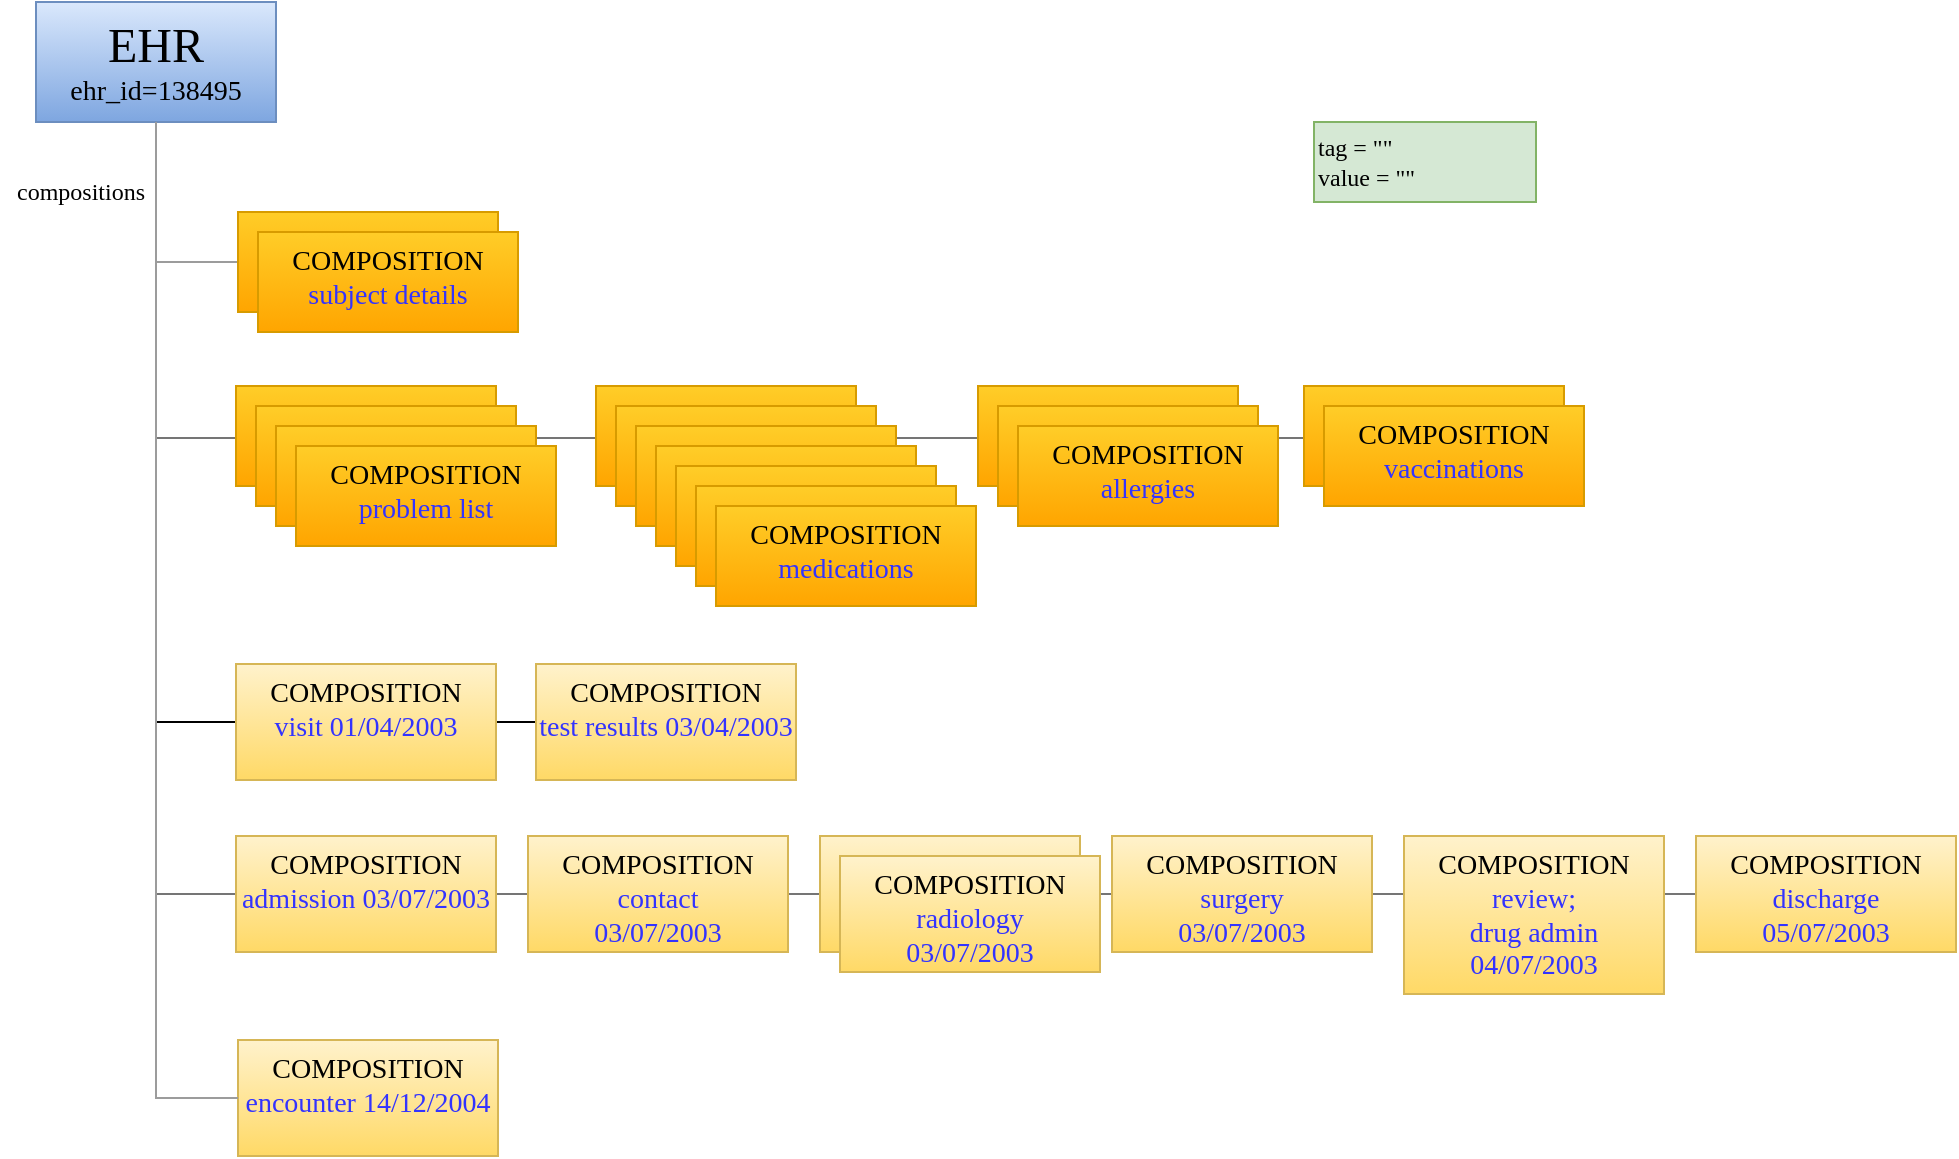 <mxfile version="12.6.5" type="device"><diagram id="qM1Hs8P01nw5Msz6h88f" name="Page-1"><mxGraphModel dx="1368" dy="816" grid="1" gridSize="10" guides="1" tooltips="1" connect="1" arrows="1" fold="1" page="1" pageScale="1" pageWidth="1169" pageHeight="827" math="0" shadow="0"><root><mxCell id="0"/><mxCell id="1" parent="0"/><mxCell id="i4ppfr9qSJewikb62US8-40" style="edgeStyle=orthogonalEdgeStyle;rounded=0;orthogonalLoop=1;jettySize=auto;html=1;exitX=0.5;exitY=1;exitDx=0;exitDy=0;entryX=0;entryY=0.5;entryDx=0;entryDy=0;endArrow=none;endFill=0;fontSize=12;strokeColor=#757575;" parent="1" source="fdILV5dKdMBhFhE3XUEr-2" target="i4ppfr9qSJewikb62US8-38" edge="1"><mxGeometry relative="1" as="geometry"><mxPoint x="110" y="102" as="sourcePoint"/><mxPoint x="130" y="391" as="targetPoint"/><Array as="points"><mxPoint x="100" y="478"/></Array></mxGeometry></mxCell><mxCell id="fdILV5dKdMBhFhE3XUEr-265" style="edgeStyle=orthogonalEdgeStyle;rounded=0;orthogonalLoop=1;jettySize=auto;html=1;exitX=0.5;exitY=1;exitDx=0;exitDy=0;entryX=0;entryY=0.5;entryDx=0;entryDy=0;endArrow=none;endFill=0;fontSize=12;strokeColor=#757575;" parent="1" source="fdILV5dKdMBhFhE3XUEr-2" target="i4ppfr9qSJewikb62US8-10" edge="1"><mxGeometry relative="1" as="geometry"><mxPoint x="190" y="110" as="sourcePoint"/><mxPoint x="885" y="282" as="targetPoint"/><Array as="points"><mxPoint x="100" y="250"/></Array></mxGeometry></mxCell><mxCell id="i4ppfr9qSJewikb62US8-10" value="COMPOSITION&lt;br&gt;&lt;font color=&quot;#3333ff&quot;&gt;vaccinations&lt;/font&gt;" style="rounded=0;whiteSpace=wrap;html=1;fontSize=14;fillColor=#ffcd28;strokeColor=#d79b00;verticalAlign=top;gradientColor=#ffa500;" parent="1" vertex="1"><mxGeometry x="674" y="224" width="130" height="50" as="geometry"/></mxCell><mxCell id="i4ppfr9qSJewikb62US8-8" value="COMPOSITION&lt;br&gt;&lt;font color=&quot;#3333ff&quot;&gt;allergies&lt;/font&gt;" style="rounded=0;whiteSpace=wrap;html=1;fontSize=14;fillColor=#ffcd28;strokeColor=#d79b00;verticalAlign=top;gradientColor=#ffa500;" parent="1" vertex="1"><mxGeometry x="511" y="224" width="130" height="50" as="geometry"/></mxCell><mxCell id="fdILV5dKdMBhFhE3XUEr-262" style="edgeStyle=orthogonalEdgeStyle;rounded=0;orthogonalLoop=1;jettySize=auto;html=1;exitX=0.5;exitY=1;exitDx=0;exitDy=0;entryX=0;entryY=0.5;entryDx=0;entryDy=0;endArrow=none;endFill=0;fontSize=12;strokeColor=#9C9C9C;" parent="1" source="fdILV5dKdMBhFhE3XUEr-2" target="fdILV5dKdMBhFhE3XUEr-164" edge="1"><mxGeometry relative="1" as="geometry"><Array as="points"><mxPoint x="100" y="162"/></Array></mxGeometry></mxCell><mxCell id="fdILV5dKdMBhFhE3XUEr-2" value="&lt;font style=&quot;font-size: 24px&quot;&gt;EHR&lt;/font&gt;&lt;br style=&quot;font-size: 14px&quot;&gt;ehr_id=138495" style="rounded=0;whiteSpace=wrap;html=1;fontSize=14;fillColor=#dae8fc;strokeColor=#6c8ebf;gradientColor=#7ea6e0;fontFamily=Tahoma;" parent="1" vertex="1"><mxGeometry x="40" y="32" width="120" height="60" as="geometry"/></mxCell><mxCell id="fdILV5dKdMBhFhE3XUEr-264" style="edgeStyle=orthogonalEdgeStyle;rounded=0;orthogonalLoop=1;jettySize=auto;html=1;exitX=0.5;exitY=1;exitDx=0;exitDy=0;entryX=0;entryY=0.5;entryDx=0;entryDy=0;endArrow=none;endFill=0;fontSize=12;" parent="1" source="fdILV5dKdMBhFhE3XUEr-2" target="i4ppfr9qSJewikb62US8-31" edge="1"><mxGeometry relative="1" as="geometry"><mxPoint x="220" y="110" as="sourcePoint"/><mxPoint x="696" y="281" as="targetPoint"/><Array as="points"><mxPoint x="100" y="392"/></Array></mxGeometry></mxCell><mxCell id="i4ppfr9qSJewikb62US8-3" value="" style="group" parent="1" vertex="1" connectable="0"><mxGeometry x="140" y="224" width="130" height="120" as="geometry"/></mxCell><mxCell id="i4ppfr9qSJewikb62US8-4" value="COMPOSITION&lt;br&gt;&lt;font color=&quot;#3333ff&quot;&gt;problem list&lt;/font&gt;" style="rounded=0;whiteSpace=wrap;html=1;fontSize=14;fillColor=#ffcd28;strokeColor=#d79b00;verticalAlign=top;gradientColor=#ffa500;" parent="i4ppfr9qSJewikb62US8-3" vertex="1"><mxGeometry width="130" height="50" as="geometry"/></mxCell><mxCell id="i4ppfr9qSJewikb62US8-5" value="" style="group" parent="1" vertex="1" connectable="0"><mxGeometry x="290" y="224" width="130" height="120" as="geometry"/></mxCell><mxCell id="i4ppfr9qSJewikb62US8-6" value="COMPOSITION&lt;br&gt;&lt;font color=&quot;#3333ff&quot;&gt;medications&lt;/font&gt;" style="rounded=0;whiteSpace=wrap;html=1;fontSize=14;fillColor=#ffcd28;strokeColor=#d79b00;verticalAlign=top;gradientColor=#ffa500;" parent="i4ppfr9qSJewikb62US8-5" vertex="1"><mxGeometry x="30" width="130" height="50" as="geometry"/></mxCell><mxCell id="i4ppfr9qSJewikb62US8-17" value="COMPOSITION&lt;br&gt;&lt;font color=&quot;#3333ff&quot;&gt;medications&lt;/font&gt;" style="rounded=0;whiteSpace=wrap;html=1;fontSize=14;fillColor=#ffcd28;strokeColor=#d79b00;verticalAlign=top;gradientColor=#ffa500;" parent="1" vertex="1"><mxGeometry x="330" y="234" width="130" height="50" as="geometry"/></mxCell><mxCell id="i4ppfr9qSJewikb62US8-18" value="COMPOSITION&lt;br&gt;&lt;font color=&quot;#3333ff&quot;&gt;medications&lt;/font&gt;" style="rounded=0;whiteSpace=wrap;html=1;fontSize=14;fillColor=#ffcd28;strokeColor=#d79b00;verticalAlign=top;gradientColor=#ffa500;" parent="1" vertex="1"><mxGeometry x="340" y="244" width="130" height="50" as="geometry"/></mxCell><mxCell id="i4ppfr9qSJewikb62US8-19" value="COMPOSITION&lt;br&gt;&lt;font color=&quot;#3333ff&quot;&gt;medications&lt;/font&gt;" style="rounded=0;whiteSpace=wrap;html=1;fontSize=14;fillColor=#ffcd28;strokeColor=#d79b00;verticalAlign=top;gradientColor=#ffa500;" parent="1" vertex="1"><mxGeometry x="350" y="254" width="130" height="50" as="geometry"/></mxCell><mxCell id="i4ppfr9qSJewikb62US8-20" value="COMPOSITION&lt;br&gt;&lt;font color=&quot;#3333ff&quot;&gt;medications&lt;/font&gt;" style="rounded=0;whiteSpace=wrap;html=1;fontSize=14;fillColor=#ffcd28;strokeColor=#d79b00;verticalAlign=top;gradientColor=#ffa500;" parent="1" vertex="1"><mxGeometry x="360" y="264" width="130" height="50" as="geometry"/></mxCell><mxCell id="i4ppfr9qSJewikb62US8-21" value="COMPOSITION&lt;br&gt;&lt;font color=&quot;#3333ff&quot;&gt;medications&lt;/font&gt;" style="rounded=0;whiteSpace=wrap;html=1;fontSize=14;fillColor=#ffcd28;strokeColor=#d79b00;verticalAlign=top;gradientColor=#ffa500;" parent="1" vertex="1"><mxGeometry x="370" y="274" width="130" height="50" as="geometry"/></mxCell><mxCell id="i4ppfr9qSJewikb62US8-22" value="COMPOSITION&lt;br&gt;&lt;font color=&quot;#3333ff&quot;&gt;medications&lt;/font&gt;" style="rounded=0;whiteSpace=wrap;html=1;fontSize=14;fillColor=#ffcd28;strokeColor=#d79b00;verticalAlign=top;gradientColor=#ffa500;fontFamily=Tahoma;" parent="1" vertex="1"><mxGeometry x="380" y="284" width="130" height="50" as="geometry"/></mxCell><mxCell id="i4ppfr9qSJewikb62US8-23" value="COMPOSITION&lt;br&gt;&lt;font color=&quot;#3333ff&quot;&gt;allergies&lt;/font&gt;" style="rounded=0;whiteSpace=wrap;html=1;fontSize=14;fillColor=#ffcd28;strokeColor=#d79b00;verticalAlign=top;gradientColor=#ffa500;" parent="1" vertex="1"><mxGeometry x="521" y="234" width="130" height="50" as="geometry"/></mxCell><mxCell id="i4ppfr9qSJewikb62US8-24" value="COMPOSITION&lt;br&gt;&lt;font color=&quot;#3333ff&quot;&gt;allergies&lt;/font&gt;" style="rounded=0;whiteSpace=wrap;html=1;fontSize=14;fillColor=#ffcd28;strokeColor=#d79b00;verticalAlign=top;gradientColor=#ffa500;fontFamily=Tahoma;" parent="1" vertex="1"><mxGeometry x="531" y="244" width="130" height="50" as="geometry"/></mxCell><mxCell id="i4ppfr9qSJewikb62US8-25" value="COMPOSITION&lt;br&gt;&lt;font color=&quot;#3333ff&quot;&gt;vaccinations&lt;/font&gt;" style="rounded=0;whiteSpace=wrap;html=1;fontSize=14;fillColor=#ffcd28;strokeColor=#d79b00;verticalAlign=top;gradientColor=#ffa500;fontFamily=Tahoma;" parent="1" vertex="1"><mxGeometry x="684" y="234" width="130" height="50" as="geometry"/></mxCell><mxCell id="fdILV5dKdMBhFhE3XUEr-164" value="COMPOSITION&lt;br&gt;&lt;font color=&quot;#3333ff&quot;&gt;subject details&lt;/font&gt;" style="rounded=0;whiteSpace=wrap;html=1;fontSize=14;fillColor=#ffcd28;strokeColor=#d79b00;verticalAlign=top;gradientColor=#ffa500;" parent="1" vertex="1"><mxGeometry x="141" y="137" width="130" height="50" as="geometry"/></mxCell><mxCell id="i4ppfr9qSJewikb62US8-27" value="COMPOSITION&lt;br&gt;&lt;font color=&quot;#3333ff&quot;&gt;subject details&lt;/font&gt;" style="rounded=0;whiteSpace=wrap;html=1;fontSize=14;fillColor=#ffcd28;strokeColor=#d79b00;verticalAlign=top;gradientColor=#ffa500;fontFamily=Tahoma;" parent="1" vertex="1"><mxGeometry x="151" y="147" width="130" height="50" as="geometry"/></mxCell><mxCell id="i4ppfr9qSJewikb62US8-12" value="COMPOSITION&lt;br&gt;&lt;font color=&quot;#3333ff&quot;&gt;problem list&lt;/font&gt;" style="rounded=0;whiteSpace=wrap;html=1;fontSize=14;fillColor=#ffcd28;strokeColor=#d79b00;verticalAlign=top;gradientColor=#ffa500;" parent="1" vertex="1"><mxGeometry x="150" y="234" width="130" height="50" as="geometry"/></mxCell><mxCell id="i4ppfr9qSJewikb62US8-14" value="COMPOSITION&lt;br&gt;&lt;font color=&quot;#3333ff&quot;&gt;problem list&lt;/font&gt;" style="rounded=0;whiteSpace=wrap;html=1;fontSize=14;fillColor=#ffcd28;strokeColor=#d79b00;verticalAlign=top;gradientColor=#ffa500;" parent="1" vertex="1"><mxGeometry x="160" y="244" width="130" height="50" as="geometry"/></mxCell><mxCell id="i4ppfr9qSJewikb62US8-16" value="COMPOSITION&lt;br&gt;&lt;font color=&quot;#3333ff&quot;&gt;problem list&lt;/font&gt;" style="rounded=0;whiteSpace=wrap;html=1;fontSize=14;fillColor=#ffcd28;strokeColor=#d79b00;verticalAlign=top;gradientColor=#ffa500;fontFamily=Tahoma;" parent="1" vertex="1"><mxGeometry x="170" y="254" width="130" height="50" as="geometry"/></mxCell><mxCell id="i4ppfr9qSJewikb62US8-29" value="COMPOSITION&lt;br&gt;&lt;font color=&quot;#3333ff&quot;&gt;visit 01/04/2003&lt;/font&gt;" style="rounded=0;whiteSpace=wrap;html=1;fontSize=14;fillColor=#fff2cc;strokeColor=#d6b656;verticalAlign=top;gradientColor=#ffd966;fontFamily=Tahoma;" parent="1" vertex="1"><mxGeometry x="140" y="363" width="130" height="58" as="geometry"/></mxCell><mxCell id="i4ppfr9qSJewikb62US8-31" value="COMPOSITION&lt;br&gt;&lt;font color=&quot;#3333ff&quot;&gt;test results 03/04/2003&lt;/font&gt;" style="rounded=0;whiteSpace=wrap;html=1;fontSize=14;fillColor=#fff2cc;strokeColor=#d6b656;verticalAlign=top;gradientColor=#ffd966;fontFamily=Tahoma;" parent="1" vertex="1"><mxGeometry x="290" y="363" width="130" height="58" as="geometry"/></mxCell><mxCell id="i4ppfr9qSJewikb62US8-32" value="COMPOSITION&lt;br&gt;&lt;font color=&quot;#3333ff&quot;&gt;admission 03/07/2003&lt;/font&gt;" style="rounded=0;whiteSpace=wrap;html=1;fontSize=14;fillColor=#fff2cc;strokeColor=#d6b656;verticalAlign=top;gradientColor=#ffd966;fontFamily=Tahoma;" parent="1" vertex="1"><mxGeometry x="140" y="449" width="130" height="58" as="geometry"/></mxCell><mxCell id="i4ppfr9qSJewikb62US8-33" value="COMPOSITION&lt;br&gt;&lt;font color=&quot;#3333ff&quot;&gt;contact&lt;br&gt;03/07/2003&lt;/font&gt;" style="rounded=0;whiteSpace=wrap;html=1;fontSize=14;fillColor=#fff2cc;strokeColor=#d6b656;verticalAlign=top;gradientColor=#ffd966;fontFamily=Tahoma;" parent="1" vertex="1"><mxGeometry x="286" y="449" width="130" height="58" as="geometry"/></mxCell><mxCell id="i4ppfr9qSJewikb62US8-34" value="COMPOSITION&lt;br&gt;&lt;font color=&quot;#3333ff&quot;&gt;radiology&lt;br&gt;03/07/2003&lt;/font&gt;" style="rounded=0;whiteSpace=wrap;html=1;fontSize=14;fillColor=#fff2cc;strokeColor=#d6b656;verticalAlign=top;gradientColor=#ffd966;" parent="1" vertex="1"><mxGeometry x="432" y="449" width="130" height="58" as="geometry"/></mxCell><mxCell id="i4ppfr9qSJewikb62US8-35" value="COMPOSITION&lt;br&gt;&lt;font color=&quot;#3333ff&quot;&gt;surgery&lt;br&gt;03/07/2003&lt;/font&gt;" style="rounded=0;whiteSpace=wrap;html=1;fontSize=14;fillColor=#fff2cc;strokeColor=#d6b656;verticalAlign=top;gradientColor=#ffd966;fontFamily=Tahoma;" parent="1" vertex="1"><mxGeometry x="578" y="449" width="130" height="58" as="geometry"/></mxCell><mxCell id="i4ppfr9qSJewikb62US8-36" value="COMPOSITION&lt;br&gt;&lt;font color=&quot;#3333ff&quot;&gt;review;&lt;br&gt;drug admin&lt;br&gt;04/07/2003&lt;/font&gt;" style="rounded=0;whiteSpace=wrap;html=1;fontSize=14;fillColor=#fff2cc;strokeColor=#d6b656;verticalAlign=top;gradientColor=#ffd966;fontFamily=Tahoma;" parent="1" vertex="1"><mxGeometry x="724" y="449" width="130" height="79" as="geometry"/></mxCell><mxCell id="i4ppfr9qSJewikb62US8-38" value="COMPOSITION&lt;br&gt;&lt;font color=&quot;#3333ff&quot;&gt;discharge&lt;br&gt;05/07/2003&lt;/font&gt;" style="rounded=0;whiteSpace=wrap;html=1;fontSize=14;fillColor=#fff2cc;strokeColor=#d6b656;verticalAlign=top;gradientColor=#ffd966;fontFamily=Tahoma;" parent="1" vertex="1"><mxGeometry x="870" y="449" width="130" height="58" as="geometry"/></mxCell><mxCell id="i4ppfr9qSJewikb62US8-39" value="COMPOSITION&lt;br&gt;&lt;font color=&quot;#3333ff&quot;&gt;encounter 14/12/2004&lt;/font&gt;" style="rounded=0;whiteSpace=wrap;html=1;fontSize=14;fillColor=#fff2cc;strokeColor=#d6b656;verticalAlign=top;gradientColor=#ffd966;fontFamily=Tahoma;" parent="1" vertex="1"><mxGeometry x="141" y="551" width="130" height="58" as="geometry"/></mxCell><mxCell id="i4ppfr9qSJewikb62US8-41" style="edgeStyle=orthogonalEdgeStyle;rounded=0;orthogonalLoop=1;jettySize=auto;html=1;entryX=0;entryY=0.5;entryDx=0;entryDy=0;endArrow=none;endFill=0;fontSize=12;exitX=0.5;exitY=1;exitDx=0;exitDy=0;strokeColor=#9C9C9C;" parent="1" source="fdILV5dKdMBhFhE3XUEr-2" target="i4ppfr9qSJewikb62US8-39" edge="1"><mxGeometry relative="1" as="geometry"><mxPoint x="140" y="102" as="sourcePoint"/><mxPoint x="130" y="609" as="targetPoint"/><Array as="points"><mxPoint x="100" y="580"/></Array></mxGeometry></mxCell><mxCell id="i4ppfr9qSJewikb62US8-42" value="COMPOSITION&lt;br&gt;&lt;font color=&quot;#3333ff&quot;&gt;radiology&lt;br&gt;03/07/2003&lt;/font&gt;" style="rounded=0;whiteSpace=wrap;html=1;fontSize=14;fillColor=#fff2cc;strokeColor=#d6b656;verticalAlign=top;gradientColor=#ffd966;fontFamily=Tahoma;" parent="1" vertex="1"><mxGeometry x="442" y="459" width="130" height="58" as="geometry"/></mxCell><mxCell id="jacssAds1hRFD_lDKbdh-2" value="compositions" style="text;html=1;align=center;verticalAlign=middle;resizable=0;points=[];autosize=1;fontFamily=Tahoma;" parent="1" vertex="1"><mxGeometry x="22" y="117" width="80" height="20" as="geometry"/></mxCell><mxCell id="1DzL5e_Au9qRNlIgfq2G-1" value="&lt;div style=&quot;&quot;&gt;&lt;span&gt;tag = &quot;&quot;&lt;/span&gt;&lt;/div&gt;&lt;div style=&quot;&quot;&gt;&lt;span&gt;value = &quot;&quot;&lt;/span&gt;&lt;/div&gt;" style="rounded=0;whiteSpace=wrap;html=1;fontFamily=Tahoma;align=left;fillColor=#d5e8d4;strokeColor=#82b366;" vertex="1" parent="1"><mxGeometry x="679" y="92" width="111" height="40" as="geometry"/></mxCell></root></mxGraphModel></diagram></mxfile>